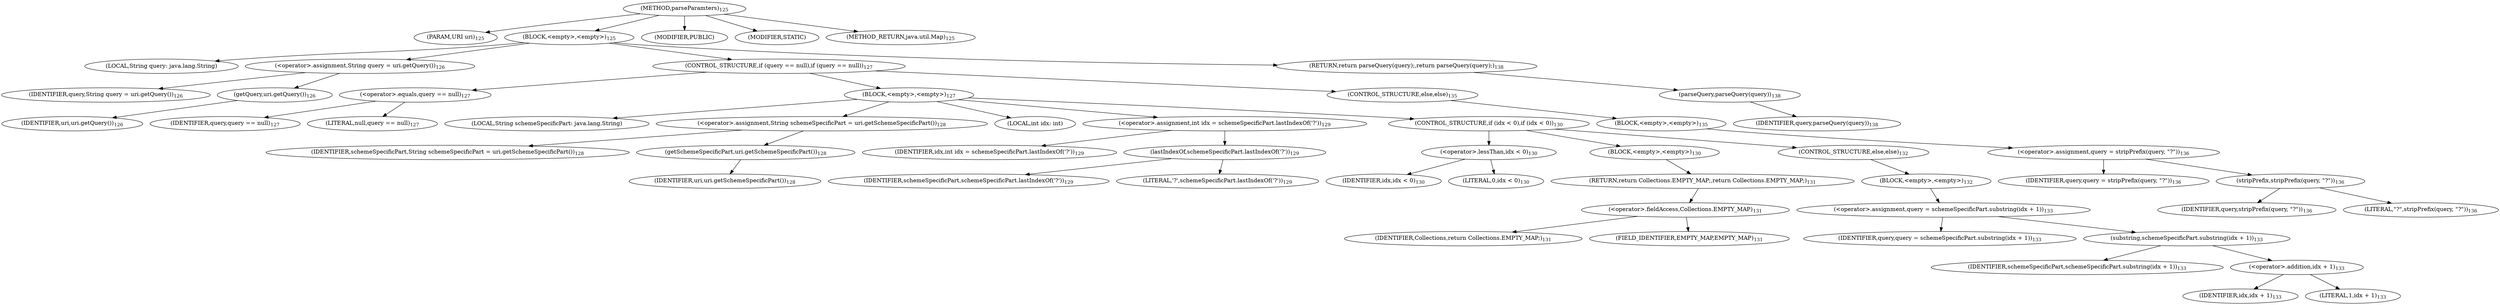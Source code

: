 digraph "parseParamters" {  
"366" [label = <(METHOD,parseParamters)<SUB>125</SUB>> ]
"367" [label = <(PARAM,URI uri)<SUB>125</SUB>> ]
"368" [label = <(BLOCK,&lt;empty&gt;,&lt;empty&gt;)<SUB>125</SUB>> ]
"369" [label = <(LOCAL,String query: java.lang.String)> ]
"370" [label = <(&lt;operator&gt;.assignment,String query = uri.getQuery())<SUB>126</SUB>> ]
"371" [label = <(IDENTIFIER,query,String query = uri.getQuery())<SUB>126</SUB>> ]
"372" [label = <(getQuery,uri.getQuery())<SUB>126</SUB>> ]
"373" [label = <(IDENTIFIER,uri,uri.getQuery())<SUB>126</SUB>> ]
"374" [label = <(CONTROL_STRUCTURE,if (query == null),if (query == null))<SUB>127</SUB>> ]
"375" [label = <(&lt;operator&gt;.equals,query == null)<SUB>127</SUB>> ]
"376" [label = <(IDENTIFIER,query,query == null)<SUB>127</SUB>> ]
"377" [label = <(LITERAL,null,query == null)<SUB>127</SUB>> ]
"378" [label = <(BLOCK,&lt;empty&gt;,&lt;empty&gt;)<SUB>127</SUB>> ]
"379" [label = <(LOCAL,String schemeSpecificPart: java.lang.String)> ]
"380" [label = <(&lt;operator&gt;.assignment,String schemeSpecificPart = uri.getSchemeSpecificPart())<SUB>128</SUB>> ]
"381" [label = <(IDENTIFIER,schemeSpecificPart,String schemeSpecificPart = uri.getSchemeSpecificPart())<SUB>128</SUB>> ]
"382" [label = <(getSchemeSpecificPart,uri.getSchemeSpecificPart())<SUB>128</SUB>> ]
"383" [label = <(IDENTIFIER,uri,uri.getSchemeSpecificPart())<SUB>128</SUB>> ]
"384" [label = <(LOCAL,int idx: int)> ]
"385" [label = <(&lt;operator&gt;.assignment,int idx = schemeSpecificPart.lastIndexOf('?'))<SUB>129</SUB>> ]
"386" [label = <(IDENTIFIER,idx,int idx = schemeSpecificPart.lastIndexOf('?'))<SUB>129</SUB>> ]
"387" [label = <(lastIndexOf,schemeSpecificPart.lastIndexOf('?'))<SUB>129</SUB>> ]
"388" [label = <(IDENTIFIER,schemeSpecificPart,schemeSpecificPart.lastIndexOf('?'))<SUB>129</SUB>> ]
"389" [label = <(LITERAL,'?',schemeSpecificPart.lastIndexOf('?'))<SUB>129</SUB>> ]
"390" [label = <(CONTROL_STRUCTURE,if (idx &lt; 0),if (idx &lt; 0))<SUB>130</SUB>> ]
"391" [label = <(&lt;operator&gt;.lessThan,idx &lt; 0)<SUB>130</SUB>> ]
"392" [label = <(IDENTIFIER,idx,idx &lt; 0)<SUB>130</SUB>> ]
"393" [label = <(LITERAL,0,idx &lt; 0)<SUB>130</SUB>> ]
"394" [label = <(BLOCK,&lt;empty&gt;,&lt;empty&gt;)<SUB>130</SUB>> ]
"395" [label = <(RETURN,return Collections.EMPTY_MAP;,return Collections.EMPTY_MAP;)<SUB>131</SUB>> ]
"396" [label = <(&lt;operator&gt;.fieldAccess,Collections.EMPTY_MAP)<SUB>131</SUB>> ]
"397" [label = <(IDENTIFIER,Collections,return Collections.EMPTY_MAP;)<SUB>131</SUB>> ]
"398" [label = <(FIELD_IDENTIFIER,EMPTY_MAP,EMPTY_MAP)<SUB>131</SUB>> ]
"399" [label = <(CONTROL_STRUCTURE,else,else)<SUB>132</SUB>> ]
"400" [label = <(BLOCK,&lt;empty&gt;,&lt;empty&gt;)<SUB>132</SUB>> ]
"401" [label = <(&lt;operator&gt;.assignment,query = schemeSpecificPart.substring(idx + 1))<SUB>133</SUB>> ]
"402" [label = <(IDENTIFIER,query,query = schemeSpecificPart.substring(idx + 1))<SUB>133</SUB>> ]
"403" [label = <(substring,schemeSpecificPart.substring(idx + 1))<SUB>133</SUB>> ]
"404" [label = <(IDENTIFIER,schemeSpecificPart,schemeSpecificPart.substring(idx + 1))<SUB>133</SUB>> ]
"405" [label = <(&lt;operator&gt;.addition,idx + 1)<SUB>133</SUB>> ]
"406" [label = <(IDENTIFIER,idx,idx + 1)<SUB>133</SUB>> ]
"407" [label = <(LITERAL,1,idx + 1)<SUB>133</SUB>> ]
"408" [label = <(CONTROL_STRUCTURE,else,else)<SUB>135</SUB>> ]
"409" [label = <(BLOCK,&lt;empty&gt;,&lt;empty&gt;)<SUB>135</SUB>> ]
"410" [label = <(&lt;operator&gt;.assignment,query = stripPrefix(query, &quot;?&quot;))<SUB>136</SUB>> ]
"411" [label = <(IDENTIFIER,query,query = stripPrefix(query, &quot;?&quot;))<SUB>136</SUB>> ]
"412" [label = <(stripPrefix,stripPrefix(query, &quot;?&quot;))<SUB>136</SUB>> ]
"413" [label = <(IDENTIFIER,query,stripPrefix(query, &quot;?&quot;))<SUB>136</SUB>> ]
"414" [label = <(LITERAL,&quot;?&quot;,stripPrefix(query, &quot;?&quot;))<SUB>136</SUB>> ]
"415" [label = <(RETURN,return parseQuery(query);,return parseQuery(query);)<SUB>138</SUB>> ]
"416" [label = <(parseQuery,parseQuery(query))<SUB>138</SUB>> ]
"417" [label = <(IDENTIFIER,query,parseQuery(query))<SUB>138</SUB>> ]
"418" [label = <(MODIFIER,PUBLIC)> ]
"419" [label = <(MODIFIER,STATIC)> ]
"420" [label = <(METHOD_RETURN,java.util.Map)<SUB>125</SUB>> ]
  "366" -> "367" 
  "366" -> "368" 
  "366" -> "418" 
  "366" -> "419" 
  "366" -> "420" 
  "368" -> "369" 
  "368" -> "370" 
  "368" -> "374" 
  "368" -> "415" 
  "370" -> "371" 
  "370" -> "372" 
  "372" -> "373" 
  "374" -> "375" 
  "374" -> "378" 
  "374" -> "408" 
  "375" -> "376" 
  "375" -> "377" 
  "378" -> "379" 
  "378" -> "380" 
  "378" -> "384" 
  "378" -> "385" 
  "378" -> "390" 
  "380" -> "381" 
  "380" -> "382" 
  "382" -> "383" 
  "385" -> "386" 
  "385" -> "387" 
  "387" -> "388" 
  "387" -> "389" 
  "390" -> "391" 
  "390" -> "394" 
  "390" -> "399" 
  "391" -> "392" 
  "391" -> "393" 
  "394" -> "395" 
  "395" -> "396" 
  "396" -> "397" 
  "396" -> "398" 
  "399" -> "400" 
  "400" -> "401" 
  "401" -> "402" 
  "401" -> "403" 
  "403" -> "404" 
  "403" -> "405" 
  "405" -> "406" 
  "405" -> "407" 
  "408" -> "409" 
  "409" -> "410" 
  "410" -> "411" 
  "410" -> "412" 
  "412" -> "413" 
  "412" -> "414" 
  "415" -> "416" 
  "416" -> "417" 
}
